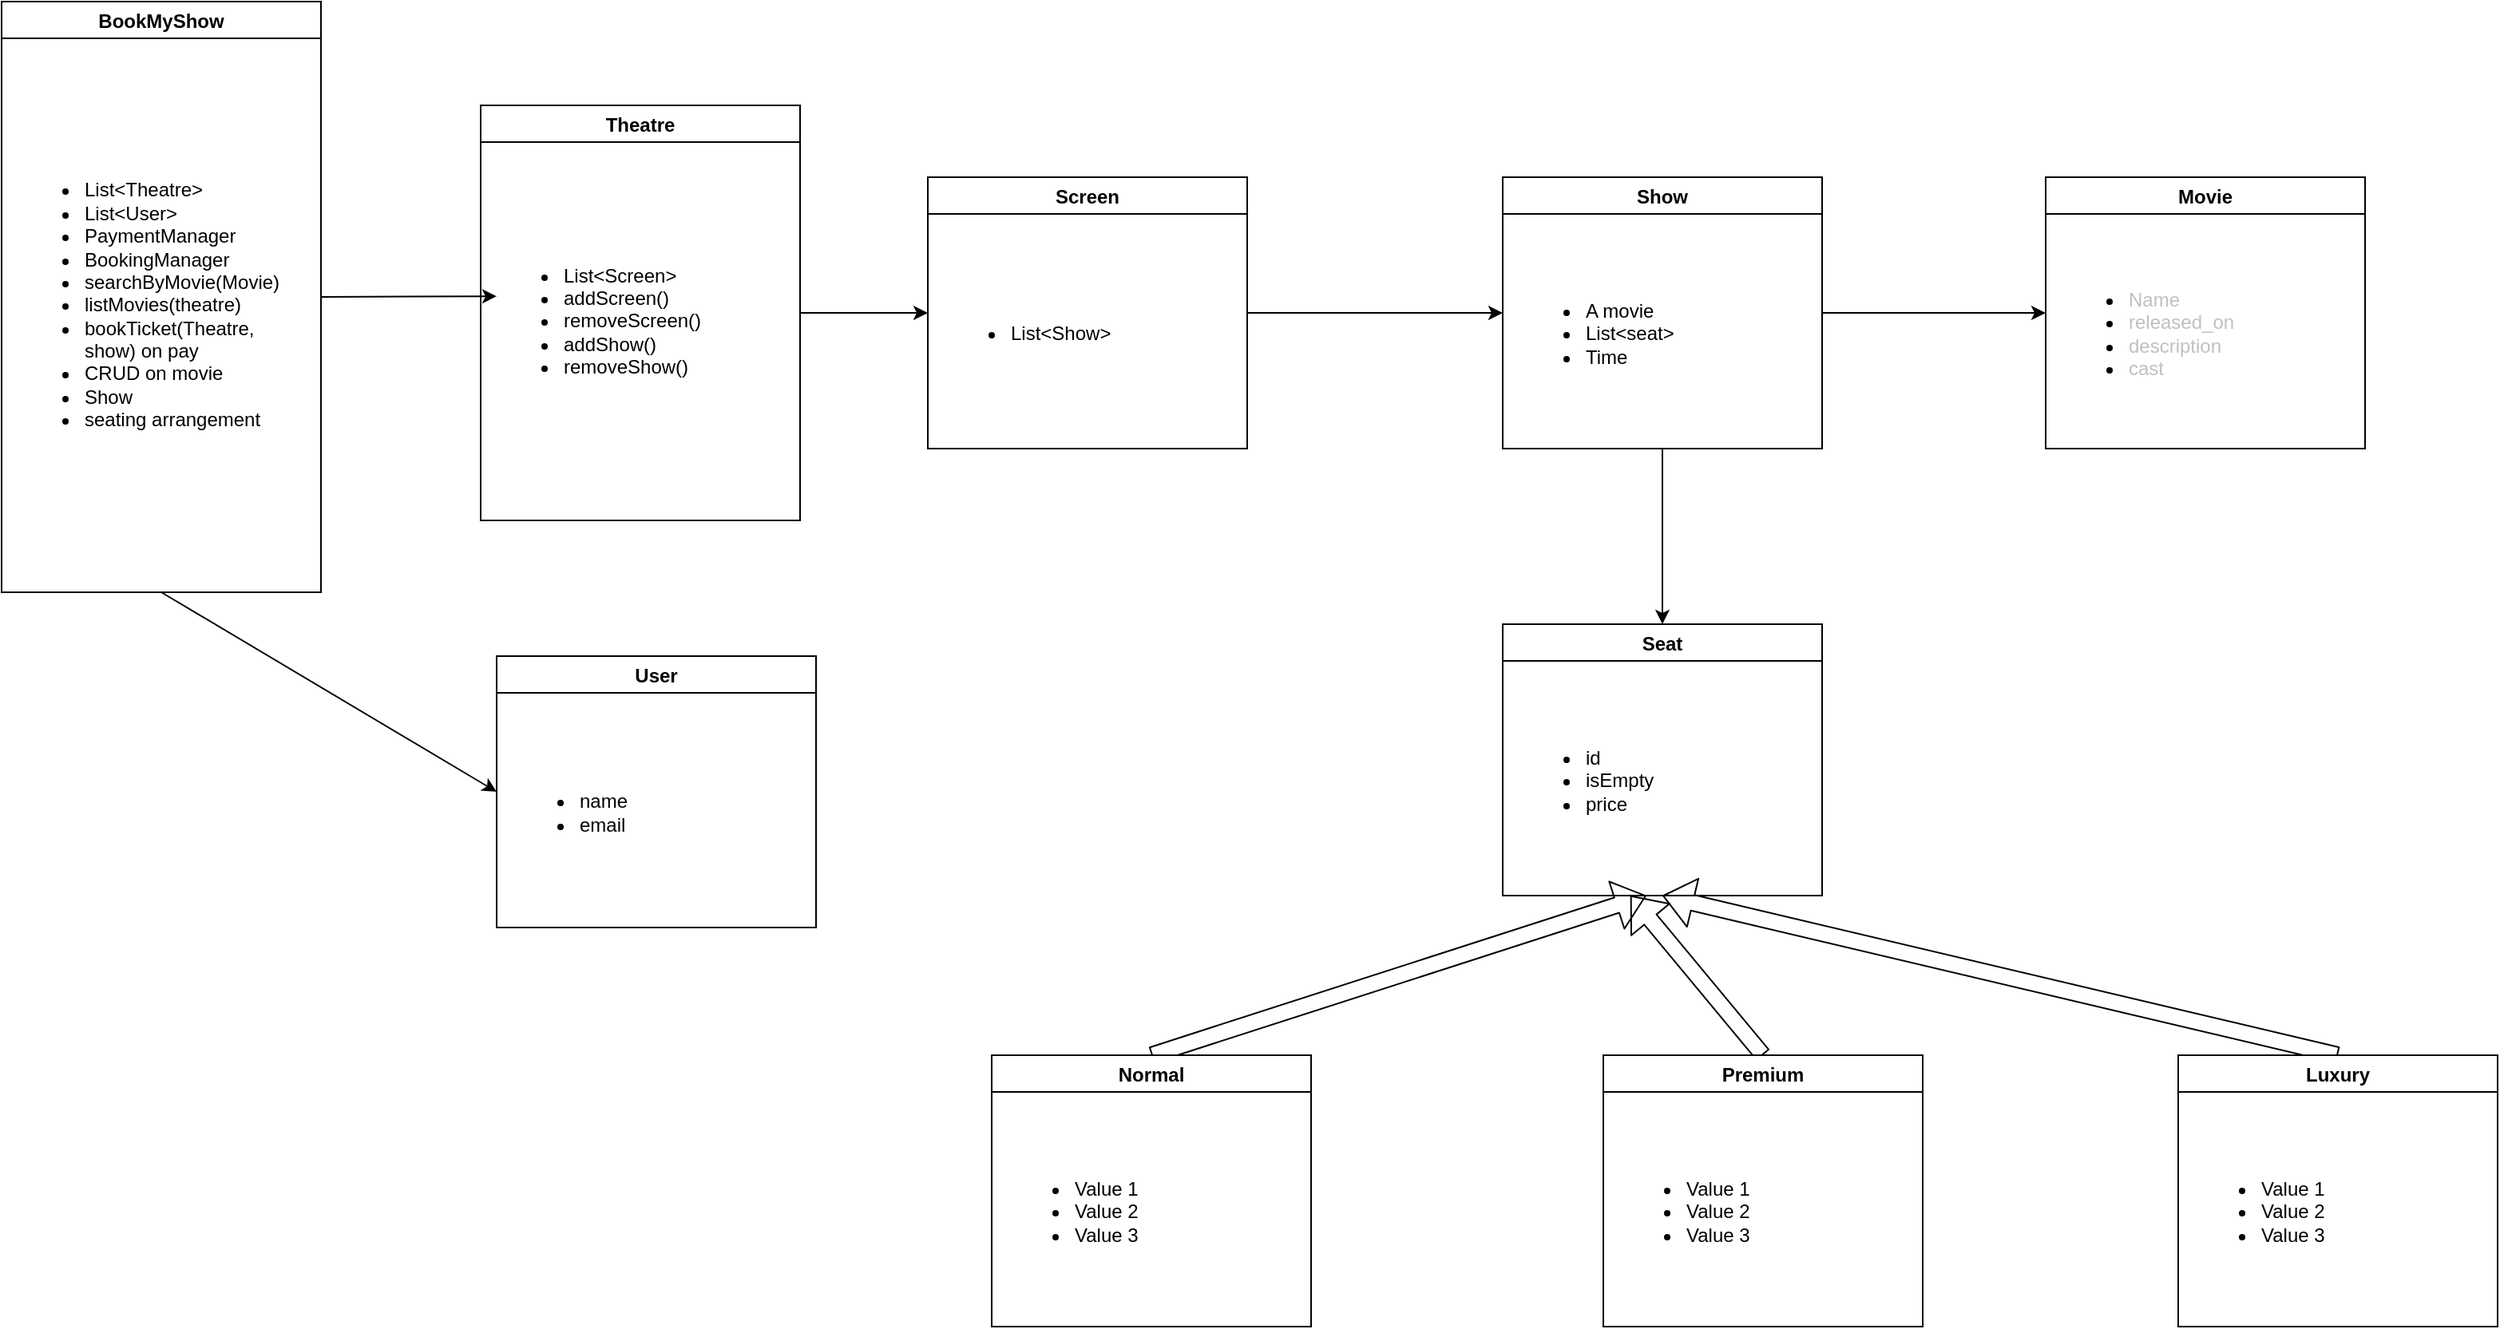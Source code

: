 <mxfile>
    <diagram id="MvP7egQnz-tXTz9G0kMg" name="Page-1">
        <mxGraphModel dx="1039" dy="554" grid="1" gridSize="10" guides="1" tooltips="1" connect="1" arrows="1" fold="1" page="1" pageScale="1" pageWidth="827" pageHeight="1169" math="0" shadow="0">
            <root>
                <mxCell id="0"/>
                <mxCell id="1" parent="0"/>
                <mxCell id="2" value="User" style="swimlane;" vertex="1" parent="1">
                    <mxGeometry x="690" y="540" width="200" height="170" as="geometry"/>
                </mxCell>
                <mxCell id="3" value="&lt;ul&gt;&lt;li&gt;name&lt;/li&gt;&lt;li&gt;email&lt;/li&gt;&lt;/ul&gt;" style="text;strokeColor=none;fillColor=none;html=1;whiteSpace=wrap;verticalAlign=middle;overflow=hidden;" vertex="1" parent="2">
                    <mxGeometry x="10" y="40" width="180" height="115" as="geometry"/>
                </mxCell>
                <mxCell id="36" style="edgeStyle=none;html=1;exitX=1;exitY=0.5;exitDx=0;exitDy=0;" edge="1" parent="1" source="4">
                    <mxGeometry relative="1" as="geometry">
                        <mxPoint x="690" y="314.571" as="targetPoint"/>
                    </mxGeometry>
                </mxCell>
                <mxCell id="38" style="edgeStyle=none;html=1;exitX=0.5;exitY=1;exitDx=0;exitDy=0;entryX=0;entryY=0.5;entryDx=0;entryDy=0;" edge="1" parent="1" source="4" target="2">
                    <mxGeometry relative="1" as="geometry"/>
                </mxCell>
                <mxCell id="4" value="BookMyShow" style="swimlane;" vertex="1" parent="1">
                    <mxGeometry x="380" y="130" width="200" height="370" as="geometry"/>
                </mxCell>
                <mxCell id="5" value="&lt;ul&gt;&lt;li&gt;List&amp;lt;Theatre&amp;gt;&lt;/li&gt;&lt;li&gt;List&amp;lt;User&amp;gt;&lt;/li&gt;&lt;li&gt;PaymentManager&lt;/li&gt;&lt;li&gt;BookingManager&lt;/li&gt;&lt;li&gt;searchByMovie(Movie)&lt;/li&gt;&lt;li&gt;listMovies(theatre)&lt;/li&gt;&lt;li&gt;bookTicket(Theatre, show) on pay&lt;/li&gt;&lt;li&gt;CRUD on movie&lt;/li&gt;&lt;li&gt;Show&lt;/li&gt;&lt;li&gt;seating arrangement&lt;/li&gt;&lt;/ul&gt;" style="text;strokeColor=none;fillColor=none;html=1;whiteSpace=wrap;verticalAlign=middle;overflow=hidden;" vertex="1" parent="4">
                    <mxGeometry x="10" y="40" width="180" height="300" as="geometry"/>
                </mxCell>
                <mxCell id="34" style="edgeStyle=none;html=1;exitX=1;exitY=0.5;exitDx=0;exitDy=0;entryX=0;entryY=0.5;entryDx=0;entryDy=0;" edge="1" parent="1" source="6" target="8">
                    <mxGeometry relative="1" as="geometry"/>
                </mxCell>
                <mxCell id="6" value="Theatre" style="swimlane;" vertex="1" parent="1">
                    <mxGeometry x="680" y="195" width="200" height="260" as="geometry"/>
                </mxCell>
                <mxCell id="7" value="&lt;ul&gt;&lt;li&gt;List&amp;lt;Screen&amp;gt;&lt;/li&gt;&lt;li&gt;addScreen()&lt;/li&gt;&lt;li&gt;removeScreen()&lt;/li&gt;&lt;li&gt;addShow()&lt;/li&gt;&lt;li&gt;removeShow()&lt;/li&gt;&lt;/ul&gt;" style="text;strokeColor=none;fillColor=none;html=1;whiteSpace=wrap;verticalAlign=middle;overflow=hidden;" vertex="1" parent="6">
                    <mxGeometry x="10" y="40" width="180" height="190" as="geometry"/>
                </mxCell>
                <mxCell id="29" style="edgeStyle=none;html=1;exitX=1;exitY=0.5;exitDx=0;exitDy=0;entryX=0;entryY=0.5;entryDx=0;entryDy=0;" edge="1" parent="1" source="8" target="16">
                    <mxGeometry relative="1" as="geometry"/>
                </mxCell>
                <mxCell id="8" value="Screen" style="swimlane;" vertex="1" parent="1">
                    <mxGeometry x="960" y="240" width="200" height="170" as="geometry"/>
                </mxCell>
                <mxCell id="9" value="&lt;ul&gt;&lt;li&gt;List&amp;lt;Show&amp;gt;&lt;/li&gt;&lt;/ul&gt;" style="text;strokeColor=none;fillColor=none;html=1;whiteSpace=wrap;verticalAlign=middle;overflow=hidden;" vertex="1" parent="8">
                    <mxGeometry x="10" y="40" width="180" height="115" as="geometry"/>
                </mxCell>
                <mxCell id="10" value="Movie" style="swimlane;" vertex="1" parent="1">
                    <mxGeometry x="1660" y="240" width="200" height="170" as="geometry"/>
                </mxCell>
                <mxCell id="11" value="&lt;ul&gt;&lt;li&gt;&lt;span style=&quot;color: rgb(192, 192, 192); background-color: transparent;&quot;&gt;Name&lt;/span&gt;&lt;/li&gt;&lt;li&gt;&lt;span style=&quot;color: rgb(192, 192, 192); background-color: transparent;&quot;&gt;released_on&lt;/span&gt;&lt;/li&gt;&lt;li&gt;&lt;span style=&quot;color: rgb(192, 192, 192); background-color: transparent;&quot;&gt;description&lt;/span&gt;&lt;/li&gt;&lt;li&gt;&lt;span style=&quot;color: rgb(192, 192, 192); background-color: transparent;&quot;&gt;cast&lt;/span&gt;&lt;/li&gt;&lt;/ul&gt;" style="text;strokeColor=none;fillColor=none;html=1;whiteSpace=wrap;verticalAlign=middle;overflow=hidden;" vertex="1" parent="10">
                    <mxGeometry x="10" y="40" width="180" height="115" as="geometry"/>
                </mxCell>
                <mxCell id="39" style="edgeStyle=none;html=1;exitX=0.5;exitY=0;exitDx=0;exitDy=0;shape=flexArrow;" edge="1" parent="1" source="12">
                    <mxGeometry relative="1" as="geometry">
                        <mxPoint x="1410" y="690" as="targetPoint"/>
                    </mxGeometry>
                </mxCell>
                <mxCell id="12" value="Normal" style="swimlane;" vertex="1" parent="1">
                    <mxGeometry x="1000" y="790" width="200" height="170" as="geometry"/>
                </mxCell>
                <mxCell id="13" value="&lt;ul&gt;&lt;li&gt;Value 1&lt;/li&gt;&lt;li&gt;Value 2&lt;/li&gt;&lt;li&gt;Value 3&lt;/li&gt;&lt;/ul&gt;" style="text;strokeColor=none;fillColor=none;html=1;whiteSpace=wrap;verticalAlign=middle;overflow=hidden;" vertex="1" parent="12">
                    <mxGeometry x="10" y="40" width="180" height="115" as="geometry"/>
                </mxCell>
                <mxCell id="30" style="edgeStyle=none;html=1;exitX=1;exitY=0.5;exitDx=0;exitDy=0;entryX=0;entryY=0.5;entryDx=0;entryDy=0;" edge="1" parent="1" source="16" target="10">
                    <mxGeometry relative="1" as="geometry"/>
                </mxCell>
                <mxCell id="31" style="edgeStyle=none;html=1;exitX=0.5;exitY=1;exitDx=0;exitDy=0;entryX=0.5;entryY=0;entryDx=0;entryDy=0;" edge="1" parent="1" source="16" target="19">
                    <mxGeometry relative="1" as="geometry"/>
                </mxCell>
                <mxCell id="16" value="Show" style="swimlane;" vertex="1" parent="1">
                    <mxGeometry x="1320" y="240" width="200" height="170" as="geometry"/>
                </mxCell>
                <mxCell id="17" value="&lt;ul&gt;&lt;li&gt;A movie&lt;/li&gt;&lt;li&gt;List&amp;lt;seat&amp;gt;&lt;/li&gt;&lt;li&gt;Time&lt;/li&gt;&lt;/ul&gt;" style="text;strokeColor=none;fillColor=none;html=1;whiteSpace=wrap;verticalAlign=middle;overflow=hidden;" vertex="1" parent="16">
                    <mxGeometry x="10" y="40" width="180" height="115" as="geometry"/>
                </mxCell>
                <mxCell id="19" value="Seat" style="swimlane;" vertex="1" parent="1">
                    <mxGeometry x="1320" y="520" width="200" height="170" as="geometry"/>
                </mxCell>
                <mxCell id="20" value="&lt;ul&gt;&lt;li&gt;id&lt;/li&gt;&lt;li&gt;isEmpty&lt;/li&gt;&lt;li&gt;price&lt;/li&gt;&lt;/ul&gt;" style="text;strokeColor=none;fillColor=none;html=1;whiteSpace=wrap;verticalAlign=middle;overflow=hidden;" vertex="1" parent="19">
                    <mxGeometry x="10" y="40" width="180" height="115" as="geometry"/>
                </mxCell>
                <mxCell id="40" style="edgeStyle=none;html=1;exitX=0.5;exitY=0;exitDx=0;exitDy=0;shape=flexArrow;" edge="1" parent="1" source="21">
                    <mxGeometry relative="1" as="geometry">
                        <mxPoint x="1400" y="690" as="targetPoint"/>
                    </mxGeometry>
                </mxCell>
                <mxCell id="21" value="Premium" style="swimlane;" vertex="1" parent="1">
                    <mxGeometry x="1383" y="790" width="200" height="170" as="geometry"/>
                </mxCell>
                <mxCell id="22" value="&lt;ul&gt;&lt;li&gt;Value 1&lt;/li&gt;&lt;li&gt;Value 2&lt;/li&gt;&lt;li&gt;Value 3&lt;/li&gt;&lt;/ul&gt;" style="text;strokeColor=none;fillColor=none;html=1;whiteSpace=wrap;verticalAlign=middle;overflow=hidden;" vertex="1" parent="21">
                    <mxGeometry x="10" y="40" width="180" height="115" as="geometry"/>
                </mxCell>
                <mxCell id="41" style="edgeStyle=none;html=1;exitX=0.5;exitY=0;exitDx=0;exitDy=0;entryX=0.5;entryY=1;entryDx=0;entryDy=0;shape=flexArrow;" edge="1" parent="1" source="23" target="19">
                    <mxGeometry relative="1" as="geometry"/>
                </mxCell>
                <mxCell id="23" value="Luxury" style="swimlane;" vertex="1" parent="1">
                    <mxGeometry x="1743" y="790" width="200" height="170" as="geometry"/>
                </mxCell>
                <mxCell id="24" value="&lt;ul&gt;&lt;li&gt;Value 1&lt;/li&gt;&lt;li&gt;Value 2&lt;/li&gt;&lt;li&gt;Value 3&lt;/li&gt;&lt;/ul&gt;" style="text;strokeColor=none;fillColor=none;html=1;whiteSpace=wrap;verticalAlign=middle;overflow=hidden;" vertex="1" parent="23">
                    <mxGeometry x="10" y="40" width="180" height="115" as="geometry"/>
                </mxCell>
            </root>
        </mxGraphModel>
    </diagram>
</mxfile>